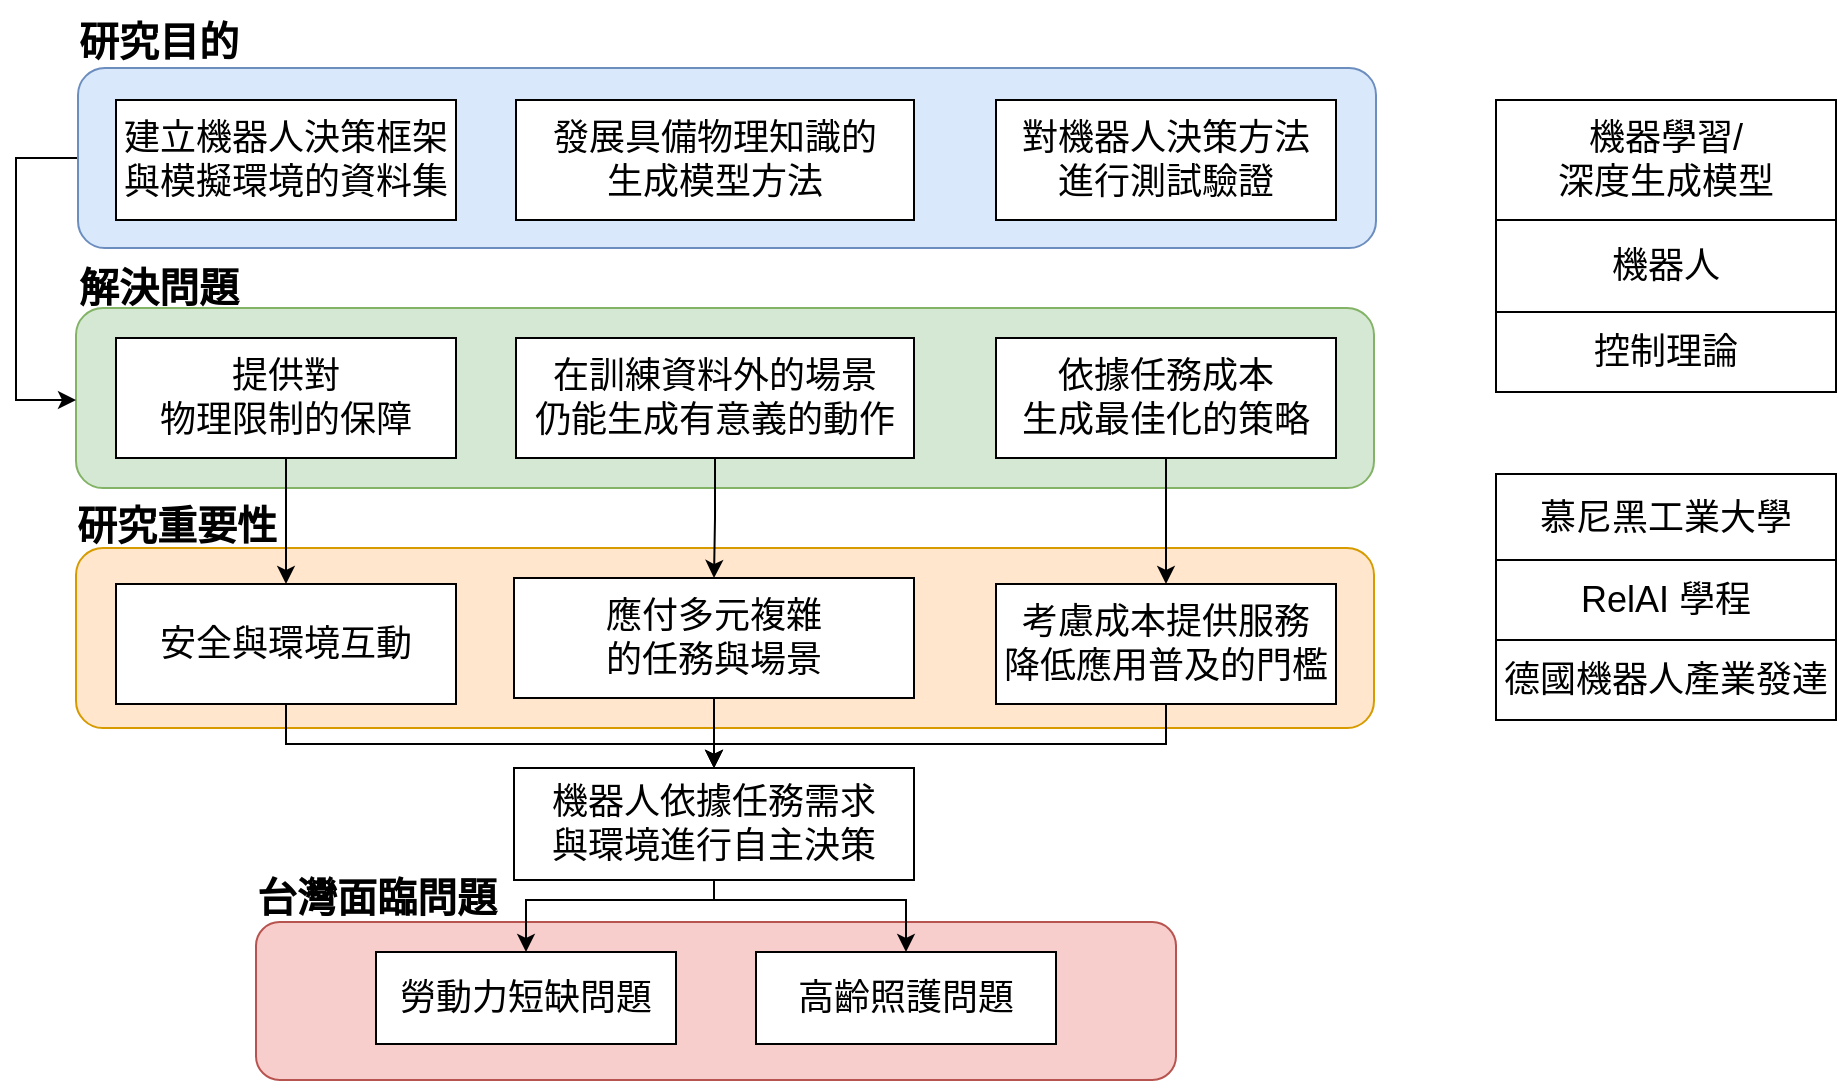 <mxfile version="26.0.8">
  <diagram name="Page-1" id="670VF1S9xeTWydn9UHZk">
    <mxGraphModel dx="1562" dy="857" grid="1" gridSize="10" guides="1" tooltips="1" connect="1" arrows="1" fold="1" page="1" pageScale="1" pageWidth="827" pageHeight="1169" math="0" shadow="0">
      <root>
        <mxCell id="0" />
        <mxCell id="1" parent="0" />
        <mxCell id="DQA1pnny6km0yf52TErZ-30" value="" style="rounded=1;whiteSpace=wrap;html=1;shadow=0;fillColor=#f8cecc;strokeColor=#b85450;" vertex="1" parent="1">
          <mxGeometry x="190" y="561" width="460" height="79" as="geometry" />
        </mxCell>
        <mxCell id="DQA1pnny6km0yf52TErZ-23" value="" style="rounded=1;whiteSpace=wrap;html=1;shadow=0;fillColor=#ffe6cc;strokeColor=#d79b00;" vertex="1" parent="1">
          <mxGeometry x="100" y="374" width="649" height="90" as="geometry" />
        </mxCell>
        <mxCell id="DQA1pnny6km0yf52TErZ-20" value="" style="rounded=1;whiteSpace=wrap;html=1;shadow=0;fillColor=#d5e8d4;strokeColor=#82b366;" vertex="1" parent="1">
          <mxGeometry x="100" y="254" width="649" height="90" as="geometry" />
        </mxCell>
        <mxCell id="DQA1pnny6km0yf52TErZ-22" style="edgeStyle=orthogonalEdgeStyle;rounded=0;orthogonalLoop=1;jettySize=auto;html=1;exitX=0;exitY=0.5;exitDx=0;exitDy=0;entryX=0;entryY=0.5;entryDx=0;entryDy=0;" edge="1" parent="1" source="DQA1pnny6km0yf52TErZ-19" target="DQA1pnny6km0yf52TErZ-20">
          <mxGeometry relative="1" as="geometry">
            <Array as="points">
              <mxPoint x="70" y="179" />
              <mxPoint x="70" y="300" />
            </Array>
          </mxGeometry>
        </mxCell>
        <mxCell id="DQA1pnny6km0yf52TErZ-19" value="" style="rounded=1;whiteSpace=wrap;html=1;shadow=0;fillColor=#dae8fc;strokeColor=#6c8ebf;" vertex="1" parent="1">
          <mxGeometry x="101" y="134" width="649" height="90" as="geometry" />
        </mxCell>
        <mxCell id="DQA1pnny6km0yf52TErZ-24" style="edgeStyle=orthogonalEdgeStyle;rounded=0;orthogonalLoop=1;jettySize=auto;html=1;exitX=0.5;exitY=1;exitDx=0;exitDy=0;entryX=0.5;entryY=0;entryDx=0;entryDy=0;" edge="1" parent="1" source="DQA1pnny6km0yf52TErZ-1" target="DQA1pnny6km0yf52TErZ-7">
          <mxGeometry relative="1" as="geometry" />
        </mxCell>
        <mxCell id="DQA1pnny6km0yf52TErZ-1" value="&lt;font style=&quot;font-size: 18px;&quot;&gt;提供對&lt;br&gt;物理限制的保障&lt;/font&gt;" style="rounded=0;whiteSpace=wrap;html=1;" vertex="1" parent="1">
          <mxGeometry x="120" y="269" width="170" height="60" as="geometry" />
        </mxCell>
        <mxCell id="DQA1pnny6km0yf52TErZ-25" style="edgeStyle=orthogonalEdgeStyle;rounded=0;orthogonalLoop=1;jettySize=auto;html=1;exitX=0.5;exitY=1;exitDx=0;exitDy=0;entryX=0.5;entryY=0;entryDx=0;entryDy=0;" edge="1" parent="1" source="DQA1pnny6km0yf52TErZ-2" target="DQA1pnny6km0yf52TErZ-8">
          <mxGeometry relative="1" as="geometry" />
        </mxCell>
        <mxCell id="DQA1pnny6km0yf52TErZ-2" value="&lt;span style=&quot;font-size: 18px;&quot;&gt;在訓練資料外的場景&lt;br&gt;仍能生成有意義的動作&lt;/span&gt;" style="rounded=0;whiteSpace=wrap;html=1;" vertex="1" parent="1">
          <mxGeometry x="320" y="269" width="199" height="60" as="geometry" />
        </mxCell>
        <mxCell id="DQA1pnny6km0yf52TErZ-26" style="edgeStyle=orthogonalEdgeStyle;rounded=0;orthogonalLoop=1;jettySize=auto;html=1;exitX=0.5;exitY=1;exitDx=0;exitDy=0;entryX=0.5;entryY=0;entryDx=0;entryDy=0;" edge="1" parent="1" source="DQA1pnny6km0yf52TErZ-3" target="DQA1pnny6km0yf52TErZ-9">
          <mxGeometry relative="1" as="geometry" />
        </mxCell>
        <mxCell id="DQA1pnny6km0yf52TErZ-3" value="&lt;span style=&quot;font-size: 18px;&quot;&gt;依據任務成本&lt;br&gt;生成最佳化的策略&lt;/span&gt;" style="rounded=0;whiteSpace=wrap;html=1;" vertex="1" parent="1">
          <mxGeometry x="560" y="269" width="170" height="60" as="geometry" />
        </mxCell>
        <mxCell id="DQA1pnny6km0yf52TErZ-4" value="&lt;span style=&quot;font-size: 18px;&quot;&gt;建立機器人決策框架&lt;br&gt;與模擬環境的資料集&lt;/span&gt;" style="rounded=0;whiteSpace=wrap;html=1;" vertex="1" parent="1">
          <mxGeometry x="120" y="150" width="170" height="60" as="geometry" />
        </mxCell>
        <mxCell id="DQA1pnny6km0yf52TErZ-5" value="&lt;span style=&quot;font-size: 18px;&quot;&gt;發展具備物理知識的&lt;br&gt;生成模型方法&lt;/span&gt;" style="rounded=0;whiteSpace=wrap;html=1;" vertex="1" parent="1">
          <mxGeometry x="320" y="150" width="199" height="60" as="geometry" />
        </mxCell>
        <mxCell id="DQA1pnny6km0yf52TErZ-6" value="&lt;span style=&quot;font-size: 18px;&quot;&gt;對機器人決策方法&lt;br&gt;進行測試驗證&lt;/span&gt;" style="rounded=0;whiteSpace=wrap;html=1;" vertex="1" parent="1">
          <mxGeometry x="560" y="150" width="170" height="60" as="geometry" />
        </mxCell>
        <mxCell id="DQA1pnny6km0yf52TErZ-31" style="edgeStyle=orthogonalEdgeStyle;rounded=0;orthogonalLoop=1;jettySize=auto;html=1;exitX=0.5;exitY=1;exitDx=0;exitDy=0;entryX=0.5;entryY=0;entryDx=0;entryDy=0;" edge="1" parent="1" source="DQA1pnny6km0yf52TErZ-7" target="DQA1pnny6km0yf52TErZ-10">
          <mxGeometry relative="1" as="geometry">
            <Array as="points">
              <mxPoint x="205" y="472" />
              <mxPoint x="419" y="472" />
            </Array>
          </mxGeometry>
        </mxCell>
        <mxCell id="DQA1pnny6km0yf52TErZ-7" value="&lt;span style=&quot;font-size: 18px;&quot;&gt;安全與環境互動&lt;/span&gt;" style="rounded=0;whiteSpace=wrap;html=1;" vertex="1" parent="1">
          <mxGeometry x="120" y="392" width="170" height="60" as="geometry" />
        </mxCell>
        <mxCell id="DQA1pnny6km0yf52TErZ-28" style="edgeStyle=orthogonalEdgeStyle;rounded=0;orthogonalLoop=1;jettySize=auto;html=1;exitX=0.5;exitY=1;exitDx=0;exitDy=0;entryX=0.5;entryY=0;entryDx=0;entryDy=0;" edge="1" parent="1" source="DQA1pnny6km0yf52TErZ-8" target="DQA1pnny6km0yf52TErZ-10">
          <mxGeometry relative="1" as="geometry" />
        </mxCell>
        <mxCell id="DQA1pnny6km0yf52TErZ-8" value="&lt;span style=&quot;font-size: 18px;&quot;&gt;應付多元複雜&lt;br&gt;的任務與場景&lt;/span&gt;" style="rounded=0;whiteSpace=wrap;html=1;" vertex="1" parent="1">
          <mxGeometry x="319" y="389" width="200" height="60" as="geometry" />
        </mxCell>
        <mxCell id="DQA1pnny6km0yf52TErZ-32" style="edgeStyle=orthogonalEdgeStyle;rounded=0;orthogonalLoop=1;jettySize=auto;html=1;exitX=0.5;exitY=1;exitDx=0;exitDy=0;entryX=0.5;entryY=0;entryDx=0;entryDy=0;" edge="1" parent="1" source="DQA1pnny6km0yf52TErZ-9" target="DQA1pnny6km0yf52TErZ-10">
          <mxGeometry relative="1" as="geometry">
            <Array as="points">
              <mxPoint x="645" y="472" />
              <mxPoint x="419" y="472" />
            </Array>
          </mxGeometry>
        </mxCell>
        <mxCell id="DQA1pnny6km0yf52TErZ-9" value="&lt;span style=&quot;font-size: 18px;&quot;&gt;考慮成本提供服務&lt;/span&gt;&lt;br&gt;&lt;span style=&quot;font-size: 18px;&quot;&gt;降低應用普及的門檻&lt;/span&gt;" style="rounded=0;whiteSpace=wrap;html=1;" vertex="1" parent="1">
          <mxGeometry x="560" y="392" width="170" height="60" as="geometry" />
        </mxCell>
        <mxCell id="DQA1pnny6km0yf52TErZ-37" style="edgeStyle=orthogonalEdgeStyle;rounded=0;orthogonalLoop=1;jettySize=auto;html=1;exitX=0.5;exitY=1;exitDx=0;exitDy=0;entryX=0.5;entryY=0;entryDx=0;entryDy=0;" edge="1" parent="1" source="DQA1pnny6km0yf52TErZ-10" target="DQA1pnny6km0yf52TErZ-17">
          <mxGeometry relative="1" as="geometry">
            <Array as="points">
              <mxPoint x="419" y="550" />
              <mxPoint x="325" y="550" />
            </Array>
          </mxGeometry>
        </mxCell>
        <mxCell id="DQA1pnny6km0yf52TErZ-38" style="edgeStyle=orthogonalEdgeStyle;rounded=0;orthogonalLoop=1;jettySize=auto;html=1;exitX=0.5;exitY=1;exitDx=0;exitDy=0;entryX=0.5;entryY=0;entryDx=0;entryDy=0;" edge="1" parent="1" source="DQA1pnny6km0yf52TErZ-10" target="DQA1pnny6km0yf52TErZ-18">
          <mxGeometry relative="1" as="geometry">
            <Array as="points">
              <mxPoint x="419" y="550" />
              <mxPoint x="515" y="550" />
            </Array>
          </mxGeometry>
        </mxCell>
        <mxCell id="DQA1pnny6km0yf52TErZ-10" value="&lt;span style=&quot;font-size: 18px;&quot;&gt;機器人依據任務需求&lt;br&gt;與環境進行自主決策&lt;/span&gt;" style="rounded=0;whiteSpace=wrap;html=1;" vertex="1" parent="1">
          <mxGeometry x="319" y="484" width="200" height="56" as="geometry" />
        </mxCell>
        <mxCell id="DQA1pnny6km0yf52TErZ-11" value="&lt;span style=&quot;font-size: 18px;&quot;&gt;機器學習/&lt;br&gt;深度生成模型&lt;/span&gt;" style="rounded=0;whiteSpace=wrap;html=1;" vertex="1" parent="1">
          <mxGeometry x="810" y="150" width="170" height="60" as="geometry" />
        </mxCell>
        <mxCell id="DQA1pnny6km0yf52TErZ-12" value="&lt;span style=&quot;font-size: 18px;&quot;&gt;機器人&lt;/span&gt;" style="rounded=0;whiteSpace=wrap;html=1;" vertex="1" parent="1">
          <mxGeometry x="810" y="210" width="170" height="46" as="geometry" />
        </mxCell>
        <mxCell id="DQA1pnny6km0yf52TErZ-13" value="&lt;span style=&quot;font-size: 18px;&quot;&gt;控制理論&lt;/span&gt;" style="rounded=0;whiteSpace=wrap;html=1;" vertex="1" parent="1">
          <mxGeometry x="810" y="256" width="170" height="40" as="geometry" />
        </mxCell>
        <mxCell id="DQA1pnny6km0yf52TErZ-14" value="&lt;span style=&quot;font-size: 18px;&quot;&gt;慕尼黑工業大學&lt;/span&gt;" style="rounded=0;whiteSpace=wrap;html=1;" vertex="1" parent="1">
          <mxGeometry x="810" y="337" width="170" height="43" as="geometry" />
        </mxCell>
        <mxCell id="DQA1pnny6km0yf52TErZ-15" value="&lt;span style=&quot;font-size: 18px;&quot;&gt;RelAI 學程&lt;/span&gt;" style="rounded=0;whiteSpace=wrap;html=1;" vertex="1" parent="1">
          <mxGeometry x="810" y="380" width="170" height="40" as="geometry" />
        </mxCell>
        <mxCell id="DQA1pnny6km0yf52TErZ-16" value="&lt;span style=&quot;font-size: 18px;&quot;&gt;德國機器人產業發達&lt;/span&gt;" style="rounded=0;whiteSpace=wrap;html=1;" vertex="1" parent="1">
          <mxGeometry x="810" y="420" width="170" height="40" as="geometry" />
        </mxCell>
        <mxCell id="DQA1pnny6km0yf52TErZ-17" value="&lt;span style=&quot;font-size: 18px;&quot;&gt;勞動力短缺問題&lt;/span&gt;" style="rounded=0;whiteSpace=wrap;html=1;" vertex="1" parent="1">
          <mxGeometry x="250" y="576" width="150" height="46" as="geometry" />
        </mxCell>
        <mxCell id="DQA1pnny6km0yf52TErZ-18" value="&lt;span style=&quot;font-size: 18px;&quot;&gt;高齡照護問題&lt;/span&gt;" style="rounded=0;whiteSpace=wrap;html=1;" vertex="1" parent="1">
          <mxGeometry x="440" y="576" width="150" height="46" as="geometry" />
        </mxCell>
        <mxCell id="DQA1pnny6km0yf52TErZ-33" value="&lt;font style=&quot;font-size: 20px;&quot;&gt;&lt;b style=&quot;&quot;&gt;研究目的&lt;/b&gt;&lt;/font&gt;" style="text;html=1;align=center;verticalAlign=middle;resizable=0;points=[];autosize=1;strokeColor=none;fillColor=none;" vertex="1" parent="1">
          <mxGeometry x="91" y="100" width="100" height="40" as="geometry" />
        </mxCell>
        <mxCell id="DQA1pnny6km0yf52TErZ-34" value="&lt;span style=&quot;font-size: 20px;&quot;&gt;&lt;b&gt;解決問題&lt;/b&gt;&lt;/span&gt;" style="text;html=1;align=center;verticalAlign=middle;resizable=0;points=[];autosize=1;strokeColor=none;fillColor=none;" vertex="1" parent="1">
          <mxGeometry x="91" y="223" width="100" height="40" as="geometry" />
        </mxCell>
        <mxCell id="DQA1pnny6km0yf52TErZ-35" value="&lt;span style=&quot;font-size: 20px;&quot;&gt;&lt;b&gt;研究重要性&lt;/b&gt;&lt;/span&gt;" style="text;html=1;align=center;verticalAlign=middle;resizable=0;points=[];autosize=1;strokeColor=none;fillColor=none;" vertex="1" parent="1">
          <mxGeometry x="90" y="341.5" width="120" height="40" as="geometry" />
        </mxCell>
        <mxCell id="DQA1pnny6km0yf52TErZ-36" value="&lt;span style=&quot;font-size: 20px;&quot;&gt;&lt;b&gt;台灣面臨問題&lt;/b&gt;&lt;/span&gt;" style="text;html=1;align=center;verticalAlign=middle;resizable=0;points=[];autosize=1;strokeColor=none;fillColor=none;" vertex="1" parent="1">
          <mxGeometry x="180" y="528" width="140" height="40" as="geometry" />
        </mxCell>
      </root>
    </mxGraphModel>
  </diagram>
</mxfile>
